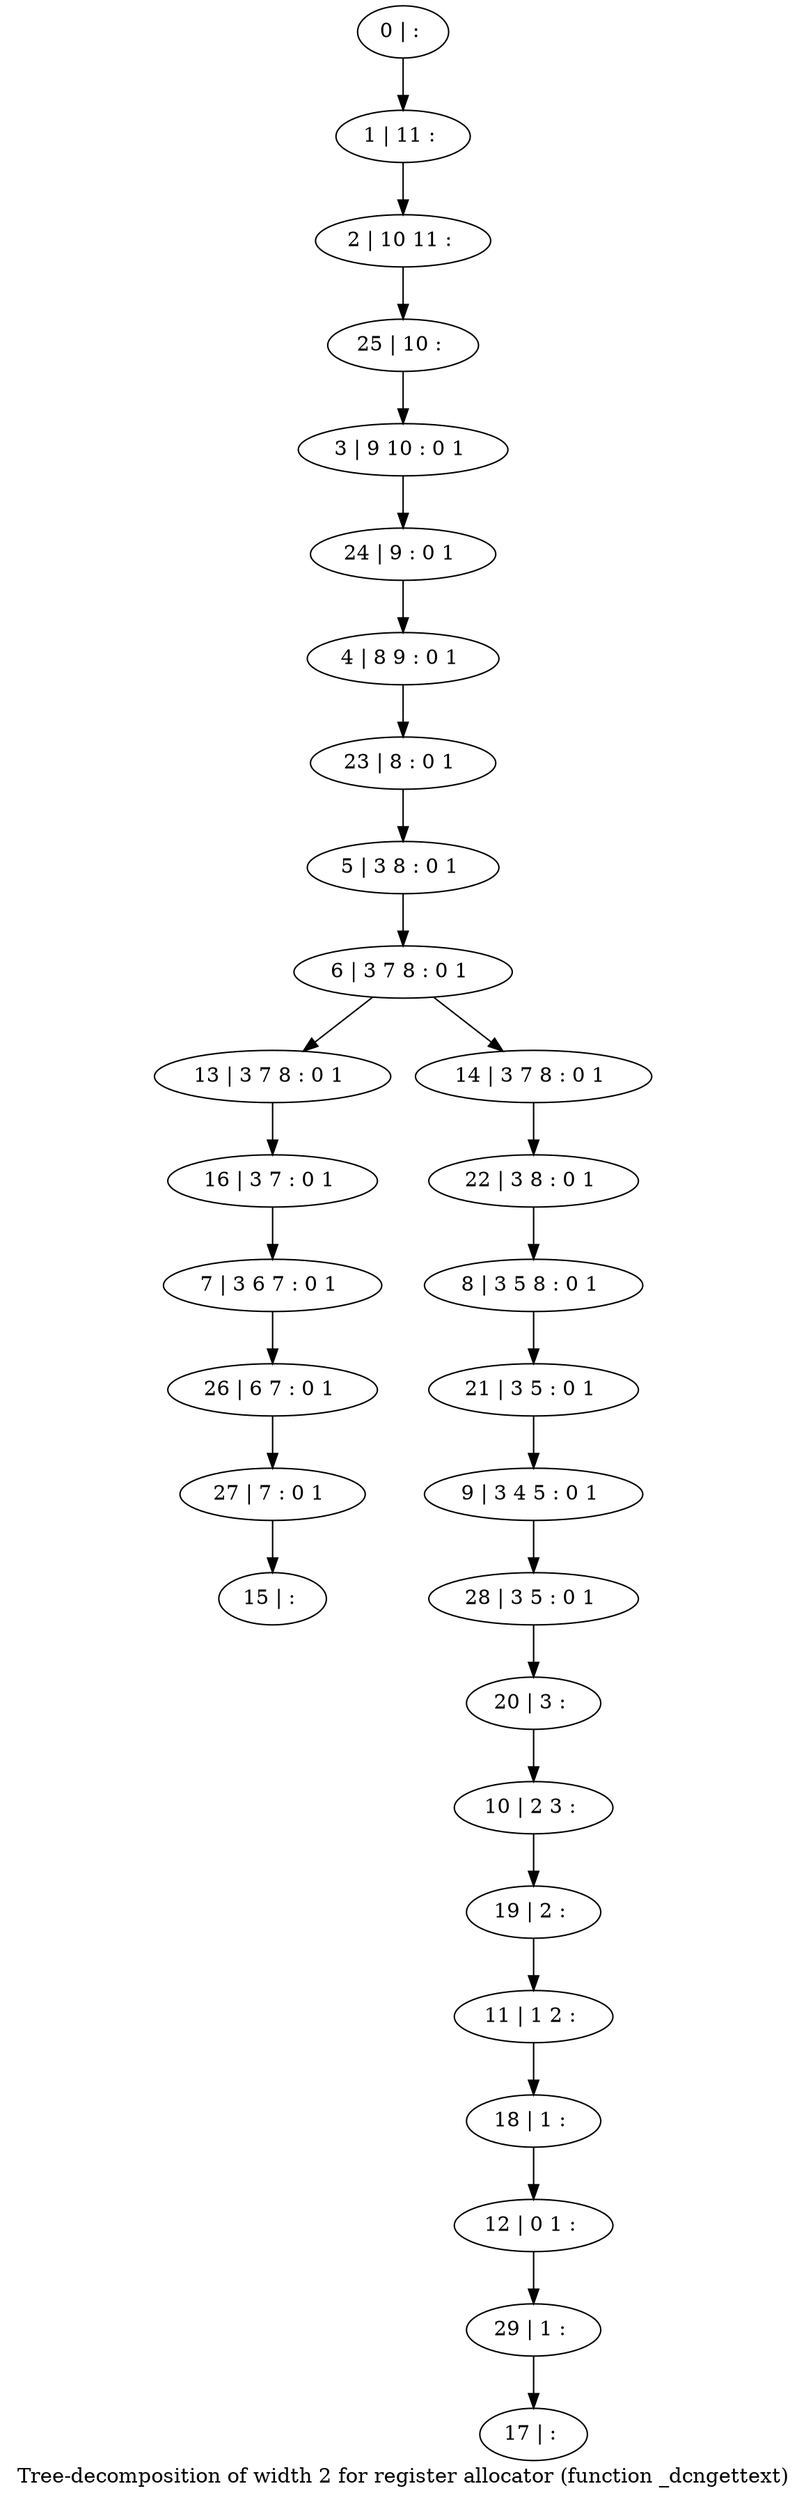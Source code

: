 digraph G {
graph [label="Tree-decomposition of width 2 for register allocator (function _dcngettext)"]
0[label="0 | : "];
1[label="1 | 11 : "];
2[label="2 | 10 11 : "];
3[label="3 | 9 10 : 0 1 "];
4[label="4 | 8 9 : 0 1 "];
5[label="5 | 3 8 : 0 1 "];
6[label="6 | 3 7 8 : 0 1 "];
7[label="7 | 3 6 7 : 0 1 "];
8[label="8 | 3 5 8 : 0 1 "];
9[label="9 | 3 4 5 : 0 1 "];
10[label="10 | 2 3 : "];
11[label="11 | 1 2 : "];
12[label="12 | 0 1 : "];
13[label="13 | 3 7 8 : 0 1 "];
14[label="14 | 3 7 8 : 0 1 "];
15[label="15 | : "];
16[label="16 | 3 7 : 0 1 "];
17[label="17 | : "];
18[label="18 | 1 : "];
19[label="19 | 2 : "];
20[label="20 | 3 : "];
21[label="21 | 3 5 : 0 1 "];
22[label="22 | 3 8 : 0 1 "];
23[label="23 | 8 : 0 1 "];
24[label="24 | 9 : 0 1 "];
25[label="25 | 10 : "];
26[label="26 | 6 7 : 0 1 "];
27[label="27 | 7 : 0 1 "];
28[label="28 | 3 5 : 0 1 "];
29[label="29 | 1 : "];
0->1 ;
1->2 ;
5->6 ;
6->13 ;
6->14 ;
16->7 ;
13->16 ;
18->12 ;
11->18 ;
19->11 ;
10->19 ;
20->10 ;
21->9 ;
8->21 ;
22->8 ;
14->22 ;
23->5 ;
4->23 ;
24->4 ;
3->24 ;
25->3 ;
2->25 ;
7->26 ;
27->15 ;
26->27 ;
28->20 ;
9->28 ;
29->17 ;
12->29 ;
}
